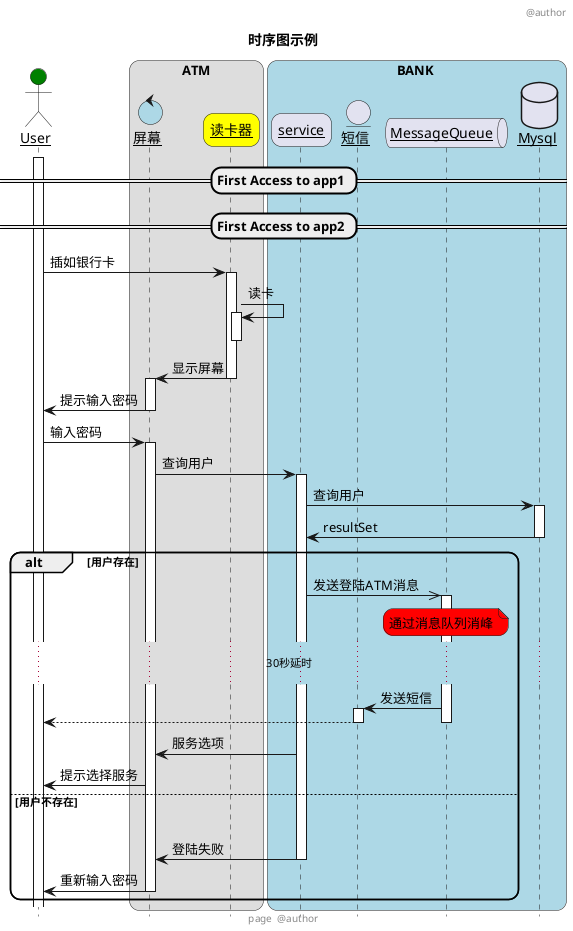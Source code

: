 @startuml
title 时序图示例
header @author
footer page  @author


skinparam roundcorner 20
skinparam sequenceParticipant underline
skinparam LifeLineBackgroundColor #lightYellow


hide footbox


actor User as user #green


box ATM
control 屏幕 as app #lightBlue
participant 读卡器 as reader #yellow
end box

box BANK #lightBlue
participant service
entity 短信
queue   MessageQueue
database Mysql
end box

== First Access to app1 ==
== First Access to app2 ==

activate user
user->reader #lightBlue:插如银行卡
activate reader
reader-> reader:读卡
activate reader
deactivate reader
reader->app:显示屏幕
deactivate reader
activate app
app ->user:提示输入密码
deactivate app
user->app:输入密码
activate app
app-> service:查询用户
activate service
service->Mysql:查询用户
activate Mysql
Mysql ->service:resultSet
deactivate Mysql
alt 用户存在
   service ->> MessageQueue:发送登陆ATM消息
activate MessageQueue
note over MessageQueue #red:通过消息队列消峰
   ...30秒延时...
   MessageQueue ->短信:发送短信
   activate 短信
   短信 -->user
   deactivate 短信
   deactivate MessageQueue
   service ->app:服务选项
   app -> user :提示选择服务
else 用户不存在
|||
   service->app:登陆失败
   deactivate service
   app-> user:重新输入密码
   deactivate app
end
@enduml
